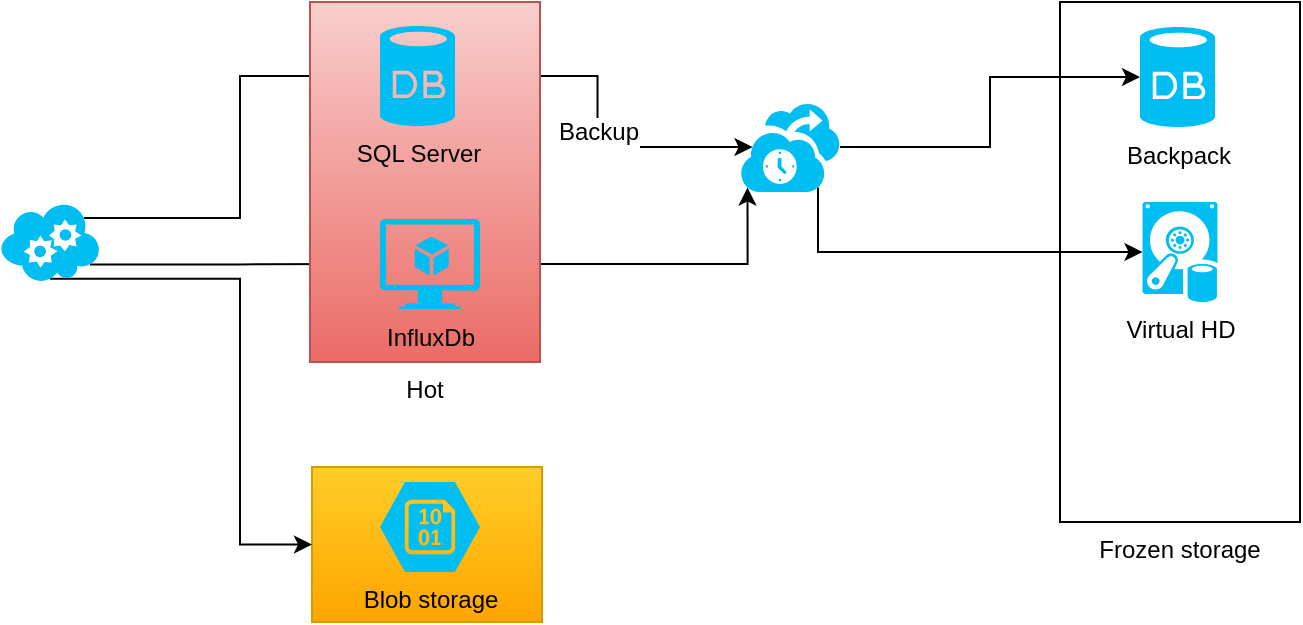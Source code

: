 <mxfile version="12.8.6" type="github">
  <diagram id="-J0KT2BYcmD6b5bWTi_p" name="Page-1">
    <mxGraphModel dx="1382" dy="884" grid="1" gridSize="10" guides="1" tooltips="1" connect="1" arrows="1" fold="1" page="1" pageScale="1" pageWidth="850" pageHeight="1100" math="0" shadow="0">
      <root>
        <mxCell id="0" />
        <mxCell id="1" parent="0" />
        <mxCell id="O5daIoYqZDKL43m7VQ_--5" value="" style="rounded=0;whiteSpace=wrap;html=1;gradientColor=#ffa500;fillColor=#ffcd28;strokeColor=#d79b00;" vertex="1" parent="1">
          <mxGeometry x="196" y="382.5" width="115" height="77.5" as="geometry" />
        </mxCell>
        <mxCell id="H1gSnzTh4Ll-ivpdpBZ--3" value="Frozen storage" style="rounded=0;whiteSpace=wrap;html=1;labelPosition=center;verticalLabelPosition=bottom;align=center;verticalAlign=top;" parent="1" vertex="1">
          <mxGeometry x="570" y="150" width="120" height="260" as="geometry" />
        </mxCell>
        <mxCell id="H1gSnzTh4Ll-ivpdpBZ--5" style="edgeStyle=orthogonalEdgeStyle;rounded=0;orthogonalLoop=1;jettySize=auto;html=1;entryX=0.125;entryY=0.5;entryDx=0;entryDy=0;entryPerimeter=0;" parent="1" source="H1gSnzTh4Ll-ivpdpBZ--1" target="H1gSnzTh4Ll-ivpdpBZ--2" edge="1">
          <mxGeometry relative="1" as="geometry" />
        </mxCell>
        <mxCell id="O5daIoYqZDKL43m7VQ_--7" value="Backup" style="text;html=1;align=center;verticalAlign=middle;resizable=0;points=[];labelBackgroundColor=#ffffff;fontColor=#000000;" vertex="1" connectable="0" parent="H1gSnzTh4Ll-ivpdpBZ--5">
          <mxGeometry x="0.067" relative="1" as="geometry">
            <mxPoint as="offset" />
          </mxGeometry>
        </mxCell>
        <mxCell id="H1gSnzTh4Ll-ivpdpBZ--6" style="edgeStyle=orthogonalEdgeStyle;rounded=0;orthogonalLoop=1;jettySize=auto;html=1;entryX=0;entryY=0.5;entryDx=0;entryDy=0;entryPerimeter=0;" parent="1" source="H1gSnzTh4Ll-ivpdpBZ--2" target="H1gSnzTh4Ll-ivpdpBZ--4" edge="1">
          <mxGeometry relative="1" as="geometry" />
        </mxCell>
        <mxCell id="H1gSnzTh4Ll-ivpdpBZ--12" style="edgeStyle=orthogonalEdgeStyle;rounded=0;orthogonalLoop=1;jettySize=auto;html=1;exitX=0.78;exitY=0.95;exitDx=0;exitDy=0;exitPerimeter=0;entryX=0;entryY=0.5;entryDx=0;entryDy=0;entryPerimeter=0;" parent="1" source="H1gSnzTh4Ll-ivpdpBZ--2" target="H1gSnzTh4Ll-ivpdpBZ--9" edge="1">
          <mxGeometry relative="1" as="geometry">
            <Array as="points">
              <mxPoint x="449" y="275" />
            </Array>
          </mxGeometry>
        </mxCell>
        <mxCell id="H1gSnzTh4Ll-ivpdpBZ--2" value="" style="verticalLabelPosition=bottom;html=1;verticalAlign=top;align=center;strokeColor=none;fillColor=#00BEF2;shape=mxgraph.azure.backup_service;" parent="1" vertex="1">
          <mxGeometry x="410" y="200" width="50" height="45" as="geometry" />
        </mxCell>
        <mxCell id="H1gSnzTh4Ll-ivpdpBZ--4" value="Backpack" style="verticalLabelPosition=bottom;html=1;verticalAlign=top;align=center;strokeColor=none;fillColor=#00BEF2;shape=mxgraph.azure.database;" parent="1" vertex="1">
          <mxGeometry x="610" y="162.5" width="37.5" height="50" as="geometry" />
        </mxCell>
        <mxCell id="H1gSnzTh4Ll-ivpdpBZ--7" value="Blob storage" style="verticalLabelPosition=bottom;html=1;verticalAlign=top;align=center;strokeColor=none;fillColor=#00BEF2;shape=mxgraph.azure.storage_blob;" parent="1" vertex="1">
          <mxGeometry x="230" y="390" width="50" height="45" as="geometry" />
        </mxCell>
        <mxCell id="O5daIoYqZDKL43m7VQ_--1" style="edgeStyle=orthogonalEdgeStyle;rounded=0;orthogonalLoop=1;jettySize=auto;html=1;exitX=0.84;exitY=0.2;exitDx=0;exitDy=0;exitPerimeter=0;entryX=0;entryY=0.5;entryDx=0;entryDy=0;entryPerimeter=0;" edge="1" parent="1" source="H1gSnzTh4Ll-ivpdpBZ--8" target="H1gSnzTh4Ll-ivpdpBZ--1">
          <mxGeometry relative="1" as="geometry" />
        </mxCell>
        <mxCell id="O5daIoYqZDKL43m7VQ_--2" style="edgeStyle=orthogonalEdgeStyle;rounded=0;orthogonalLoop=1;jettySize=auto;html=1;exitX=0.9;exitY=0.78;exitDx=0;exitDy=0;exitPerimeter=0;entryX=0;entryY=0.5;entryDx=0;entryDy=0;entryPerimeter=0;" edge="1" parent="1" source="H1gSnzTh4Ll-ivpdpBZ--8" target="H1gSnzTh4Ll-ivpdpBZ--10">
          <mxGeometry relative="1" as="geometry" />
        </mxCell>
        <mxCell id="O5daIoYqZDKL43m7VQ_--6" style="edgeStyle=orthogonalEdgeStyle;rounded=0;orthogonalLoop=1;jettySize=auto;html=1;exitX=0.5;exitY=0.96;exitDx=0;exitDy=0;exitPerimeter=0;entryX=0;entryY=0.5;entryDx=0;entryDy=0;fontColor=#000000;" edge="1" parent="1" source="H1gSnzTh4Ll-ivpdpBZ--8" target="O5daIoYqZDKL43m7VQ_--5">
          <mxGeometry relative="1" as="geometry">
            <Array as="points">
              <mxPoint x="160" y="288" />
              <mxPoint x="160" y="421" />
            </Array>
          </mxGeometry>
        </mxCell>
        <mxCell id="H1gSnzTh4Ll-ivpdpBZ--8" value="" style="verticalLabelPosition=bottom;html=1;verticalAlign=top;align=center;strokeColor=none;fillColor=#00BEF2;shape=mxgraph.azure.cloud_service;" parent="1" vertex="1">
          <mxGeometry x="40" y="250" width="50" height="40" as="geometry" />
        </mxCell>
        <mxCell id="H1gSnzTh4Ll-ivpdpBZ--9" value="Virtual HD" style="verticalLabelPosition=bottom;html=1;verticalAlign=top;align=center;strokeColor=none;fillColor=#00BEF2;shape=mxgraph.azure.vhd_data_disk;pointerEvents=1;" parent="1" vertex="1">
          <mxGeometry x="611.25" y="250" width="37.5" height="50" as="geometry" />
        </mxCell>
        <mxCell id="H1gSnzTh4Ll-ivpdpBZ--11" style="edgeStyle=orthogonalEdgeStyle;rounded=0;orthogonalLoop=1;jettySize=auto;html=1;entryX=0.075;entryY=0.95;entryDx=0;entryDy=0;entryPerimeter=0;" parent="1" source="H1gSnzTh4Ll-ivpdpBZ--10" target="H1gSnzTh4Ll-ivpdpBZ--2" edge="1">
          <mxGeometry relative="1" as="geometry" />
        </mxCell>
        <mxCell id="O5daIoYqZDKL43m7VQ_--4" value="" style="group;fontColor=#000000;" vertex="1" connectable="0" parent="1">
          <mxGeometry x="195" y="250" width="115" height="80" as="geometry" />
        </mxCell>
        <mxCell id="O5daIoYqZDKL43m7VQ_--3" value="Hot" style="rounded=0;whiteSpace=wrap;html=1;fillColor=#f8cecc;strokeColor=#b85450;labelPosition=center;verticalLabelPosition=bottom;align=center;verticalAlign=top;gradientColor=#ea6b66;fontColor=#000000;" vertex="1" parent="O5daIoYqZDKL43m7VQ_--4">
          <mxGeometry y="-100" width="115" height="180" as="geometry" />
        </mxCell>
        <mxCell id="H1gSnzTh4Ll-ivpdpBZ--10" value="&lt;font&gt;InfluxDb&lt;/font&gt;" style="verticalLabelPosition=bottom;html=1;verticalAlign=top;align=center;strokeColor=none;fillColor=#00BEF2;shape=mxgraph.azure.virtual_machine_feature;pointerEvents=1;fontColor=#000000;" parent="O5daIoYqZDKL43m7VQ_--4" vertex="1">
          <mxGeometry x="35" y="8.5" width="50" height="45" as="geometry" />
        </mxCell>
        <mxCell id="H1gSnzTh4Ll-ivpdpBZ--1" value="SQL Server" style="verticalLabelPosition=bottom;html=1;verticalAlign=top;align=center;strokeColor=none;fillColor=#00BEF2;shape=mxgraph.azure.database;fontColor=#000000;" parent="1" vertex="1">
          <mxGeometry x="230" y="162" width="37.5" height="50" as="geometry" />
        </mxCell>
      </root>
    </mxGraphModel>
  </diagram>
</mxfile>
